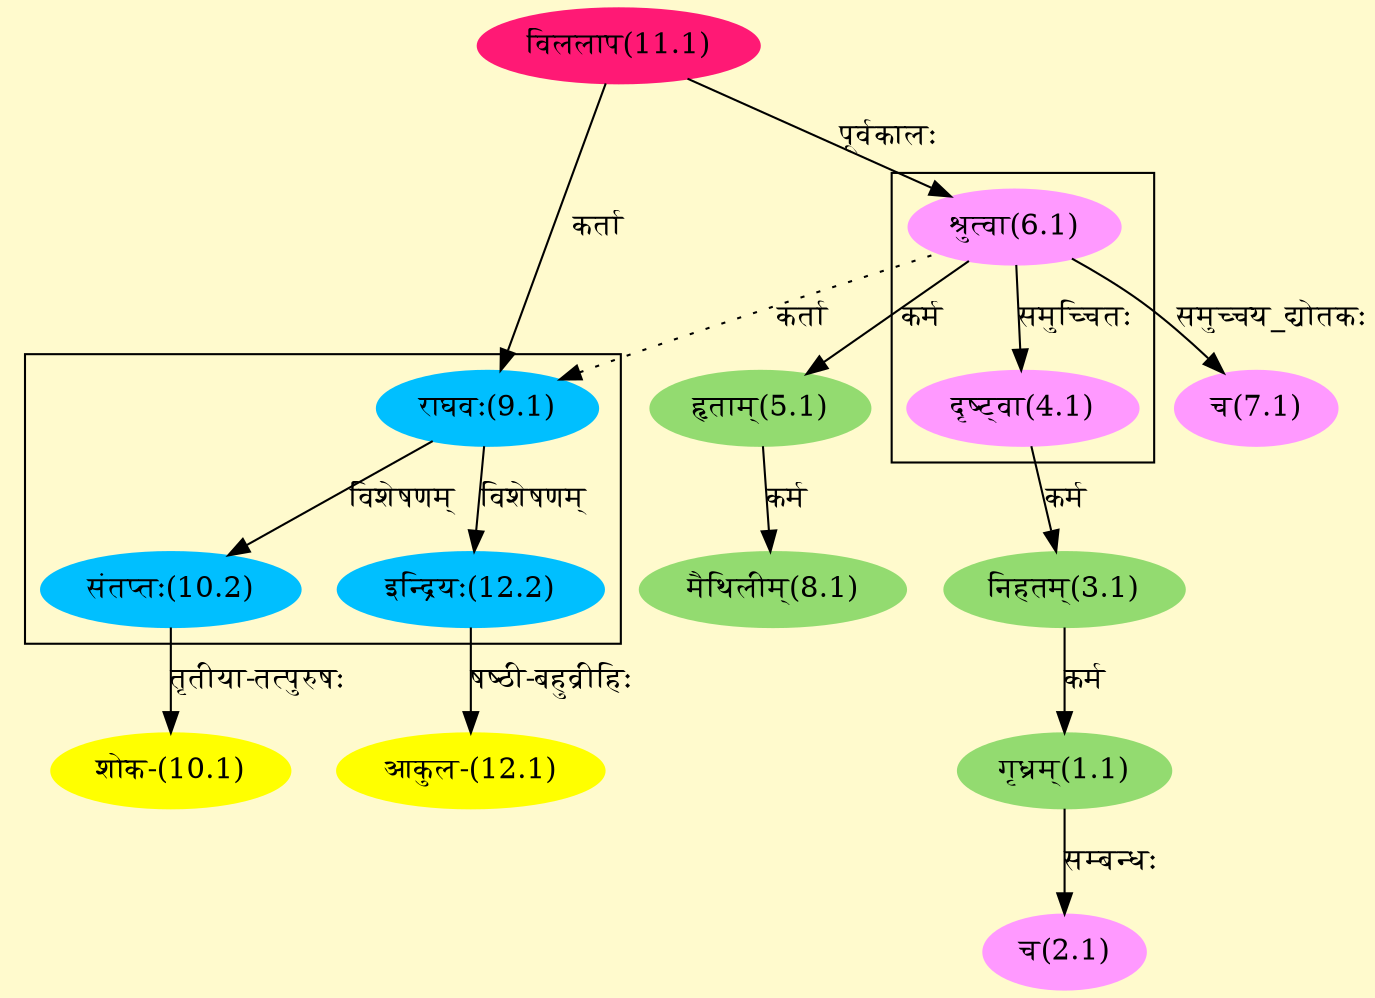 digraph G{
rankdir=BT;
 compound=true;
 bgcolor="lemonchiffon1";

subgraph cluster_1{
Node4_1 [style=filled, color="#FF99FF" label = "दृष्ट्वा(4.1)"]
Node6_1 [style=filled, color="#FF99FF" label = "श्रुत्वा(6.1)"]

}

subgraph cluster_2{
Node10_2 [style=filled, color="#00BFFF" label = "संतप्तः(10.2)"]
Node9_1 [style=filled, color="#00BFFF" label = "राघवः(9.1)"]
Node12_2 [style=filled, color="#00BFFF" label = "इन्द्रियः(12.2)"]

}
Node1_1 [style=filled, color="#93DB70" label = "गृध्रम्(1.1)"]
Node3_1 [style=filled, color="#93DB70" label = "निहतम्(3.1)"]
Node2_1 [style=filled, color="#FF99FF" label = "च(2.1)"]
Node4_1 [style=filled, color="#FF99FF" label = "दृष्ट्वा(4.1)"]
Node5_1 [style=filled, color="#93DB70" label = "हृताम्(5.1)"]
Node6_1 [style=filled, color="#FF99FF" label = "श्रुत्वा(6.1)"]
Node11_1 [style=filled, color="#FF1975" label = "विललाप(11.1)"]
Node7_1 [style=filled, color="#FF99FF" label = "च(7.1)"]
Node8_1 [style=filled, color="#93DB70" label = "मैथिलीम्(8.1)"]
Node9_1 [style=filled, color="#00BFFF" label = "राघवः(9.1)"]
Node10_1 [style=filled, color="#FFFF00" label = "शोक-(10.1)"]
Node10_2 [style=filled, color="#00BFFF" label = "संतप्तः(10.2)"]
Node [style=filled, color="" label = "()"]
Node12_1 [style=filled, color="#FFFF00" label = "आकुल-(12.1)"]
Node12_2 [style=filled, color="#00BFFF" label = "इन्द्रियः(12.2)"]
/* Start of Relations section */

Node1_1 -> Node3_1 [  label="कर्म"  dir="back" ]
Node2_1 -> Node1_1 [  label="सम्बन्धः"  dir="back" ]
Node3_1 -> Node4_1 [  label="कर्म"  dir="back" ]
Node4_1 -> Node6_1 [  label="समुच्चितः"  dir="back" ]
Node5_1 -> Node6_1 [  label="कर्म"  dir="back" ]
Node6_1 -> Node11_1 [  label="पूर्वकालः"  dir="back" ]
Node7_1 -> Node6_1 [  label="समुच्चय_द्योतकः"  dir="back" ]
Node8_1 -> Node5_1 [  label="कर्म"  dir="back" ]
Node9_1 -> Node11_1 [  label="कर्ता"  dir="back" ]
Node9_1 -> Node6_1 [ style=dotted label="कर्ता"  dir="back" ]
Node10_1 -> Node10_2 [  label="तृतीया-तत्पुरुषः"  dir="back" ]
Node10_2 -> Node9_1 [  label="विशेषणम्"  dir="back" ]
Node12_1 -> Node12_2 [  label="षष्ठी-बहुव्रीहिः"  dir="back" ]
Node12_2 -> Node9_1 [  label="विशेषणम्"  dir="back" ]
}
